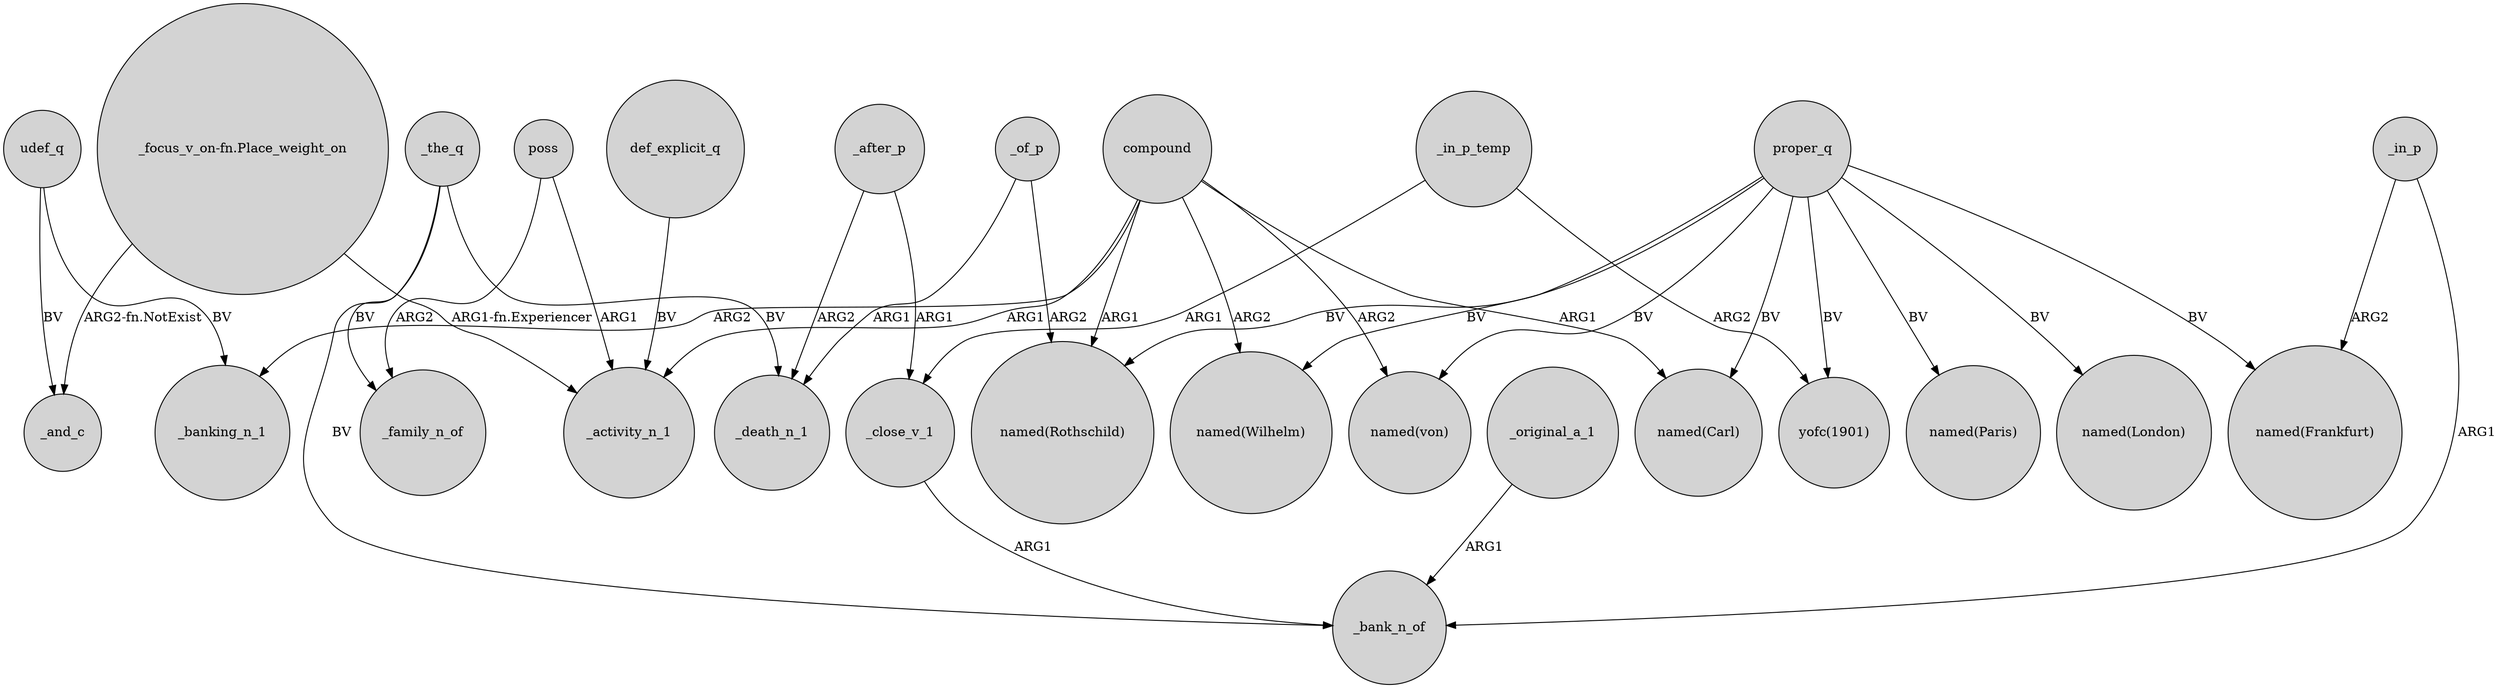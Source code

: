 digraph {
	node [shape=circle style=filled]
	"_focus_v_on-fn.Place_weight_on" -> _and_c [label="ARG2-fn.NotExist"]
	compound -> "named(Wilhelm)" [label=ARG2]
	proper_q -> "named(Rothschild)" [label=BV]
	_of_p -> "named(Rothschild)" [label=ARG2]
	proper_q -> "named(Carl)" [label=BV]
	def_explicit_q -> _activity_n_1 [label=BV]
	"_focus_v_on-fn.Place_weight_on" -> _activity_n_1 [label="ARG1-fn.Experiencer"]
	_in_p_temp -> _close_v_1 [label=ARG1]
	_in_p -> "named(Frankfurt)" [label=ARG2]
	_of_p -> _death_n_1 [label=ARG1]
	compound -> "named(von)" [label=ARG2]
	proper_q -> "named(von)" [label=BV]
	_the_q -> _family_n_of [label=BV]
	compound -> "named(Rothschild)" [label=ARG1]
	compound -> _banking_n_1 [label=ARG2]
	proper_q -> "named(Frankfurt)" [label=BV]
	_after_p -> _close_v_1 [label=ARG1]
	_the_q -> _bank_n_of [label=BV]
	proper_q -> "named(Wilhelm)" [label=BV]
	_in_p -> _bank_n_of [label=ARG1]
	poss -> _activity_n_1 [label=ARG1]
	compound -> _activity_n_1 [label=ARG1]
	_close_v_1 -> _bank_n_of [label=ARG1]
	proper_q -> "named(Paris)" [label=BV]
	proper_q -> "yofc(1901)" [label=BV]
	proper_q -> "named(London)" [label=BV]
	compound -> "named(Carl)" [label=ARG1]
	poss -> _family_n_of [label=ARG2]
	_original_a_1 -> _bank_n_of [label=ARG1]
	_in_p_temp -> "yofc(1901)" [label=ARG2]
	_after_p -> _death_n_1 [label=ARG2]
	udef_q -> _banking_n_1 [label=BV]
	udef_q -> _and_c [label=BV]
	_the_q -> _death_n_1 [label=BV]
}
